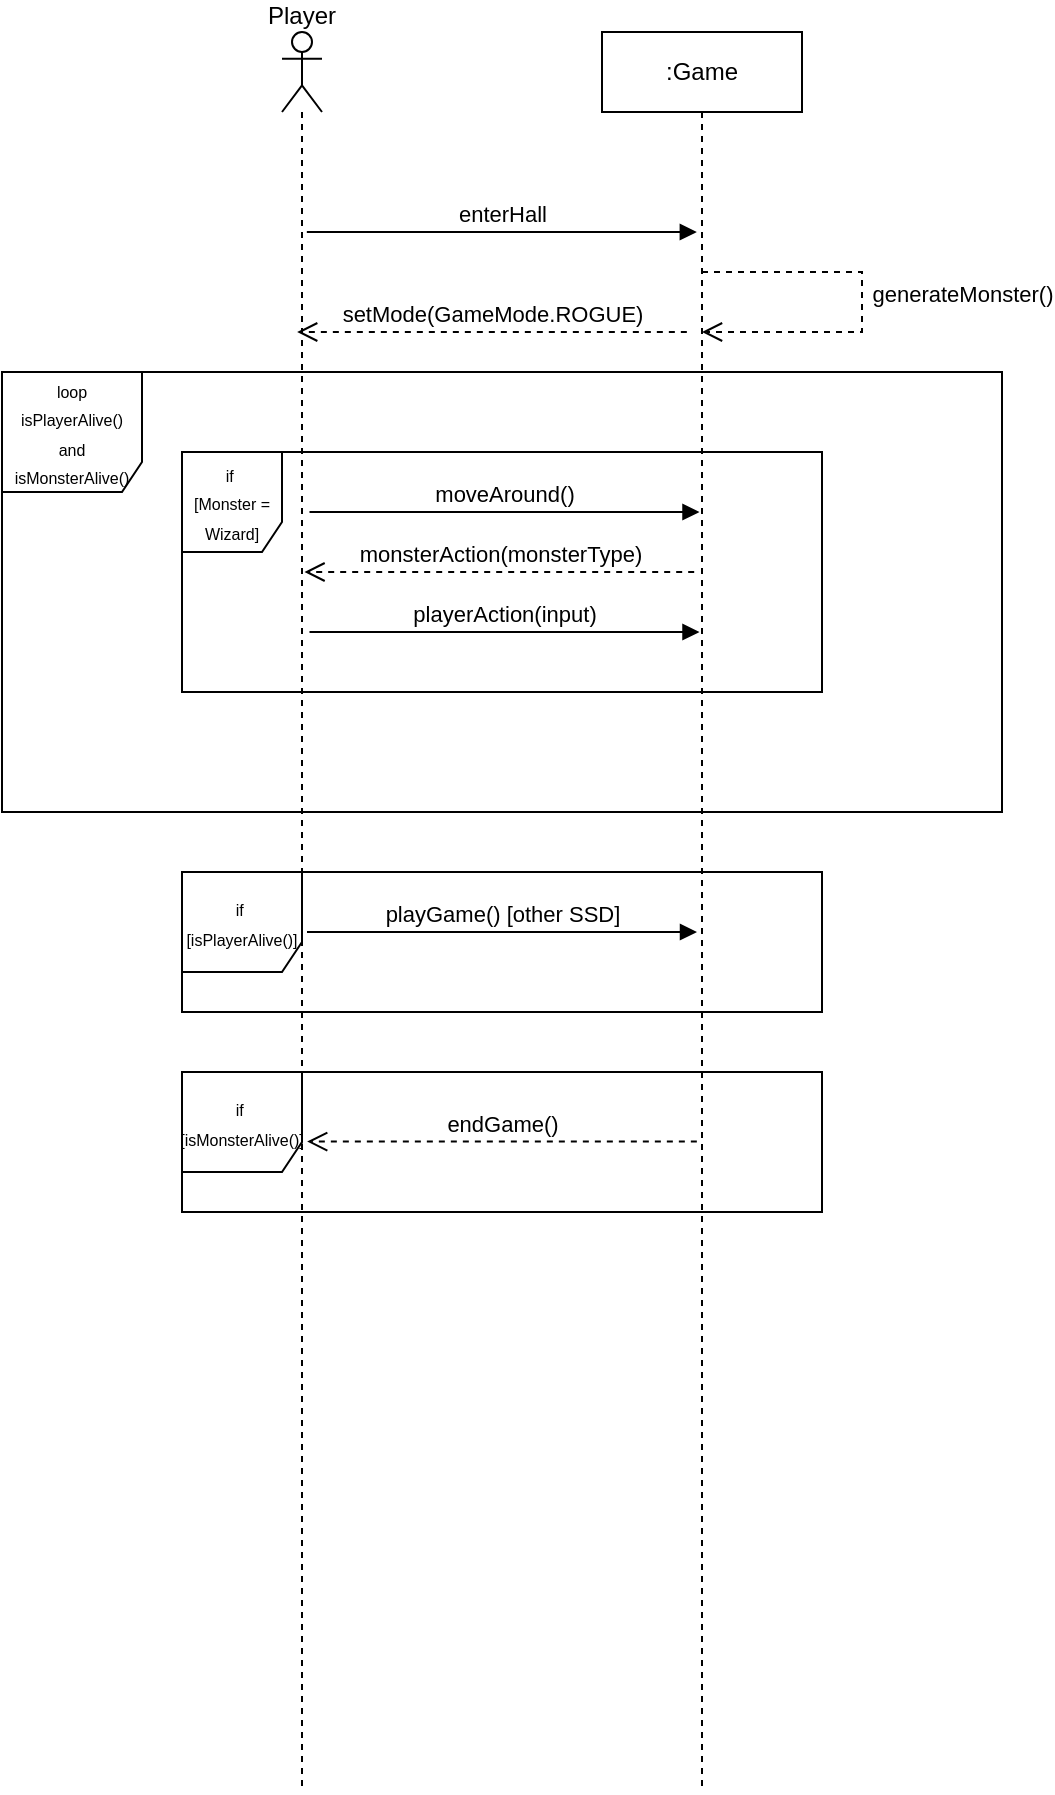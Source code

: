 <mxfile version="24.8.6">
  <diagram name="Page-1" id="0Awox8vpgQFOPTNNr-SR">
    <mxGraphModel dx="713" dy="773" grid="1" gridSize="10" guides="1" tooltips="1" connect="1" arrows="1" fold="1" page="1" pageScale="1" pageWidth="850" pageHeight="1100" math="0" shadow="0">
      <root>
        <mxCell id="0" />
        <mxCell id="1" parent="0" />
        <mxCell id="Erd0pCjpf10aL4VD4ASl-1" value="Player&lt;div&gt;&lt;br&gt;&lt;/div&gt;&lt;div&gt;&lt;br&gt;&lt;/div&gt;&lt;div&gt;&lt;br&gt;&lt;/div&gt;&lt;div&gt;&lt;br&gt;&lt;/div&gt;" style="shape=umlLifeline;perimeter=lifelinePerimeter;whiteSpace=wrap;html=1;container=1;dropTarget=0;collapsible=0;recursiveResize=0;outlineConnect=0;portConstraint=eastwest;newEdgeStyle={&quot;curved&quot;:0,&quot;rounded&quot;:0};participant=umlActor;" parent="1" vertex="1">
          <mxGeometry x="170" y="120" width="20" height="880" as="geometry" />
        </mxCell>
        <mxCell id="Erd0pCjpf10aL4VD4ASl-2" value=":Game" style="shape=umlLifeline;perimeter=lifelinePerimeter;whiteSpace=wrap;html=1;container=1;dropTarget=0;collapsible=0;recursiveResize=0;outlineConnect=0;portConstraint=eastwest;newEdgeStyle={&quot;curved&quot;:0,&quot;rounded&quot;:0};" parent="1" vertex="1">
          <mxGeometry x="330" y="120" width="100" height="880" as="geometry" />
        </mxCell>
        <mxCell id="Erd0pCjpf10aL4VD4ASl-3" value="&lt;br&gt;&lt;div&gt;enterHall&lt;/div&gt;" style="html=1;verticalAlign=bottom;endArrow=block;curved=0;rounded=0;" parent="1" edge="1">
          <mxGeometry width="80" relative="1" as="geometry">
            <mxPoint x="182.42" y="220" as="sourcePoint" />
            <mxPoint x="377.42" y="220" as="targetPoint" />
          </mxGeometry>
        </mxCell>
        <mxCell id="Erd0pCjpf10aL4VD4ASl-4" value="&lt;div&gt;&lt;span style=&quot;font-size: 8px;&quot;&gt;loop&lt;/span&gt;&lt;/div&gt;&lt;span style=&quot;font-size: 8px;&quot;&gt;isPlayerAlive()&lt;/span&gt;&lt;div&gt;&lt;span style=&quot;font-size: 8px;&quot;&gt;and&lt;/span&gt;&lt;/div&gt;&lt;div&gt;&lt;span style=&quot;font-size: 8px;&quot;&gt;isMonsterAlive()&lt;/span&gt;&lt;/div&gt;" style="shape=umlFrame;whiteSpace=wrap;html=1;pointerEvents=0;width=70;height=60;" parent="1" vertex="1">
          <mxGeometry x="30" y="290" width="500" height="220" as="geometry" />
        </mxCell>
        <mxCell id="Erd0pCjpf10aL4VD4ASl-5" value="setMode(GameMode.ROGUE)" style="html=1;verticalAlign=bottom;endArrow=open;dashed=1;endSize=8;curved=0;rounded=0;" parent="1" edge="1">
          <mxGeometry x="-0.002" relative="1" as="geometry">
            <mxPoint x="372.42" y="270" as="sourcePoint" />
            <mxPoint x="177.575" y="270" as="targetPoint" />
            <Array as="points">
              <mxPoint x="287.42" y="270" />
            </Array>
            <mxPoint as="offset" />
          </mxGeometry>
        </mxCell>
        <mxCell id="Erd0pCjpf10aL4VD4ASl-16" value="generateMonster()" style="html=1;verticalAlign=bottom;endArrow=open;dashed=1;endSize=8;curved=0;rounded=0;" parent="1" source="Erd0pCjpf10aL4VD4ASl-2" target="Erd0pCjpf10aL4VD4ASl-2" edge="1">
          <mxGeometry x="0.053" y="50" relative="1" as="geometry">
            <mxPoint x="574.84" y="240" as="sourcePoint" />
            <mxPoint x="379.995" y="240" as="targetPoint" />
            <Array as="points">
              <mxPoint x="460" y="240" />
              <mxPoint x="460" y="270" />
              <mxPoint x="440" y="270" />
              <mxPoint x="400" y="270" />
            </Array>
            <mxPoint as="offset" />
          </mxGeometry>
        </mxCell>
        <mxCell id="Erd0pCjpf10aL4VD4ASl-26" value="&lt;span style=&quot;font-size: 8px;&quot;&gt;if&amp;nbsp;&lt;/span&gt;&lt;div&gt;&lt;span style=&quot;font-size: 8px;&quot;&gt;[Monster = Wizard]&lt;/span&gt;&lt;/div&gt;" style="shape=umlFrame;whiteSpace=wrap;html=1;pointerEvents=0;width=50;height=50;" parent="1" vertex="1">
          <mxGeometry x="120" y="330" width="320" height="120" as="geometry" />
        </mxCell>
        <mxCell id="Erd0pCjpf10aL4VD4ASl-27" value="moveAround()" style="html=1;verticalAlign=bottom;endArrow=block;curved=0;rounded=0;" parent="1" edge="1">
          <mxGeometry width="80" relative="1" as="geometry">
            <mxPoint x="183.75" y="360" as="sourcePoint" />
            <mxPoint x="378.75" y="360" as="targetPoint" />
          </mxGeometry>
        </mxCell>
        <mxCell id="Erd0pCjpf10aL4VD4ASl-28" value="monsterAction(monsterType)" style="html=1;verticalAlign=bottom;endArrow=open;dashed=1;endSize=8;curved=0;rounded=0;" parent="1" edge="1">
          <mxGeometry x="-0.002" relative="1" as="geometry">
            <mxPoint x="376.09" y="390" as="sourcePoint" />
            <mxPoint x="181.245" y="390" as="targetPoint" />
            <Array as="points">
              <mxPoint x="291.09" y="390" />
            </Array>
            <mxPoint as="offset" />
          </mxGeometry>
        </mxCell>
        <mxCell id="Erd0pCjpf10aL4VD4ASl-29" value="playerAction(input)" style="html=1;verticalAlign=bottom;endArrow=block;curved=0;rounded=0;" parent="1" edge="1">
          <mxGeometry width="80" relative="1" as="geometry">
            <mxPoint x="183.75" y="420" as="sourcePoint" />
            <mxPoint x="378.75" y="420" as="targetPoint" />
          </mxGeometry>
        </mxCell>
        <mxCell id="Erd0pCjpf10aL4VD4ASl-34" value="&lt;span style=&quot;font-size: 8px;&quot;&gt;if&amp;nbsp;&lt;/span&gt;&lt;div&gt;&lt;span style=&quot;font-size: 8px;&quot;&gt;[isPlayerAlive()]&lt;/span&gt;&lt;/div&gt;" style="shape=umlFrame;whiteSpace=wrap;html=1;pointerEvents=0;width=60;height=50;" parent="1" vertex="1">
          <mxGeometry x="120" y="540" width="320" height="70" as="geometry" />
        </mxCell>
        <mxCell id="Erd0pCjpf10aL4VD4ASl-35" value="playGame() [other SSD]" style="html=1;verticalAlign=bottom;endArrow=block;curved=0;rounded=0;" parent="1" edge="1">
          <mxGeometry width="80" relative="1" as="geometry">
            <mxPoint x="182.5" y="570" as="sourcePoint" />
            <mxPoint x="377.5" y="570" as="targetPoint" />
          </mxGeometry>
        </mxCell>
        <mxCell id="Erd0pCjpf10aL4VD4ASl-37" value="&lt;span style=&quot;font-size: 8px;&quot;&gt;if&amp;nbsp;&lt;/span&gt;&lt;div&gt;&lt;span style=&quot;font-size: 8px;&quot;&gt;[isMonsterAlive()]&lt;/span&gt;&lt;/div&gt;" style="shape=umlFrame;whiteSpace=wrap;html=1;pointerEvents=0;width=60;height=50;" parent="1" vertex="1">
          <mxGeometry x="120" y="640" width="320" height="70" as="geometry" />
        </mxCell>
        <mxCell id="Erd0pCjpf10aL4VD4ASl-39" value="endGame()" style="html=1;verticalAlign=bottom;endArrow=open;dashed=1;endSize=8;curved=0;rounded=0;" parent="1" edge="1">
          <mxGeometry x="-0.002" relative="1" as="geometry">
            <mxPoint x="377.42" y="674.77" as="sourcePoint" />
            <mxPoint x="182.575" y="674.77" as="targetPoint" />
            <Array as="points">
              <mxPoint x="292.42" y="674.77" />
            </Array>
            <mxPoint as="offset" />
          </mxGeometry>
        </mxCell>
      </root>
    </mxGraphModel>
  </diagram>
</mxfile>
